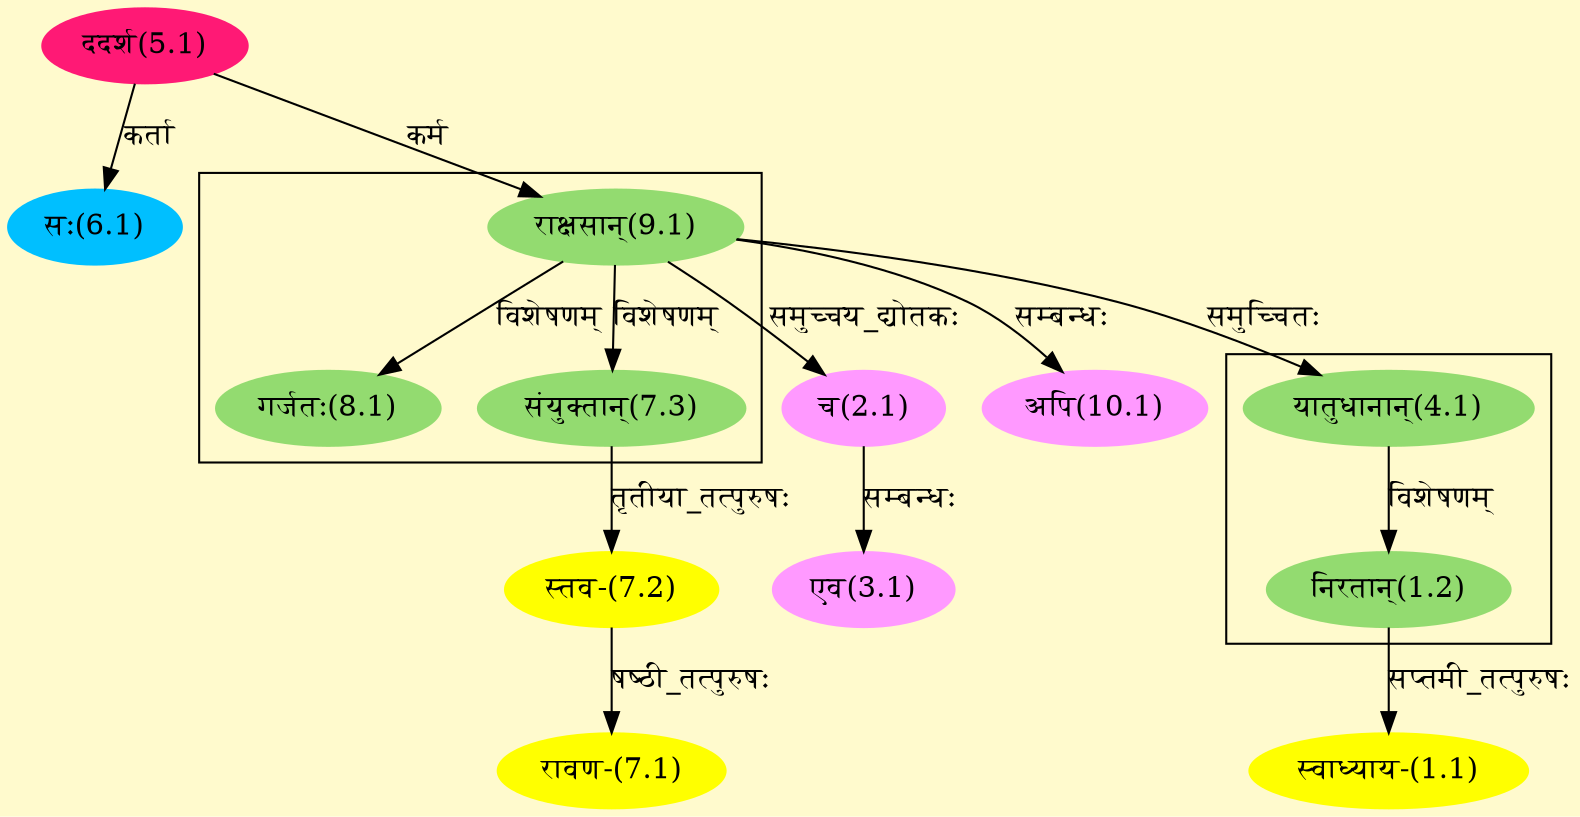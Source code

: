 digraph G{
rankdir=BT;
 compound=true;
 bgcolor="lemonchiffon1";

subgraph cluster_1{
Node1_2 [style=filled, color="#93DB70" label = "निरतान्(1.2)"]
Node4_1 [style=filled, color="#93DB70" label = "यातुधानान्(4.1)"]

}

subgraph cluster_2{
Node4_1 [style=filled, color="#93DB70" label = "यातुधानान्(4.1)"]
Node9_1 [style=filled, color="#93DB70" label = "राक्षसान्(9.1)"]
Node7_3 [style=filled, color="#93DB70" label = "संयुक्तान्(7.3)"]
Node8_1 [style=filled, color="#93DB70" label = "गर्जतः(8.1)"]

}
Node1_1 [style=filled, color="#FFFF00" label = "स्वाध्याय-(1.1)"]
Node1_2 [style=filled, color="#93DB70" label = "निरतान्(1.2)"]
Node2_1 [style=filled, color="#FF99FF" label = "च(2.1)"]
Node9_1 [style=filled, color="#93DB70" label = "राक्षसान्(9.1)"]
Node3_1 [style=filled, color="#FF99FF" label = "एव(3.1)"]
Node5_1 [style=filled, color="#FF1975" label = "ददर्श(5.1)"]
Node [style=filled, color="" label = "()"]
Node6_1 [style=filled, color="#00BFFF" label = "सः(6.1)"]
Node7_1 [style=filled, color="#FFFF00" label = "रावण-(7.1)"]
Node7_2 [style=filled, color="#FFFF00" label = "स्तव-(7.2)"]
Node7_3 [style=filled, color="#93DB70" label = "संयुक्तान्(7.3)"]
Node10_1 [style=filled, color="#FF99FF" label = "अपि(10.1)"]
/* Start of Relations section */

Node1_1 -> Node1_2 [  label="सप्तमी_तत्पुरुषः"  dir="back" ]
Node1_2 -> Node4_1 [  label="विशेषणम्"  dir="back" ]
Node2_1 -> Node9_1 [  label="समुच्चय_द्योतकः"  dir="back" ]
Node3_1 -> Node2_1 [  label="सम्बन्धः"  dir="back" ]
Node4_1 -> Node9_1 [  label="समुच्चितः"  dir="back" ]
Node6_1 -> Node5_1 [  label="कर्ता"  dir="back" ]
Node7_1 -> Node7_2 [  label="षष्ठी_तत्पुरुषः"  dir="back" ]
Node7_2 -> Node7_3 [  label="तृतीया_तत्पुरुषः"  dir="back" ]
Node7_3 -> Node9_1 [  label="विशेषणम्"  dir="back" ]
Node8_1 -> Node9_1 [  label="विशेषणम्"  dir="back" ]
Node9_1 -> Node5_1 [  label="कर्म"  dir="back" ]
Node10_1 -> Node9_1 [  label="सम्बन्धः"  dir="back" ]
}
